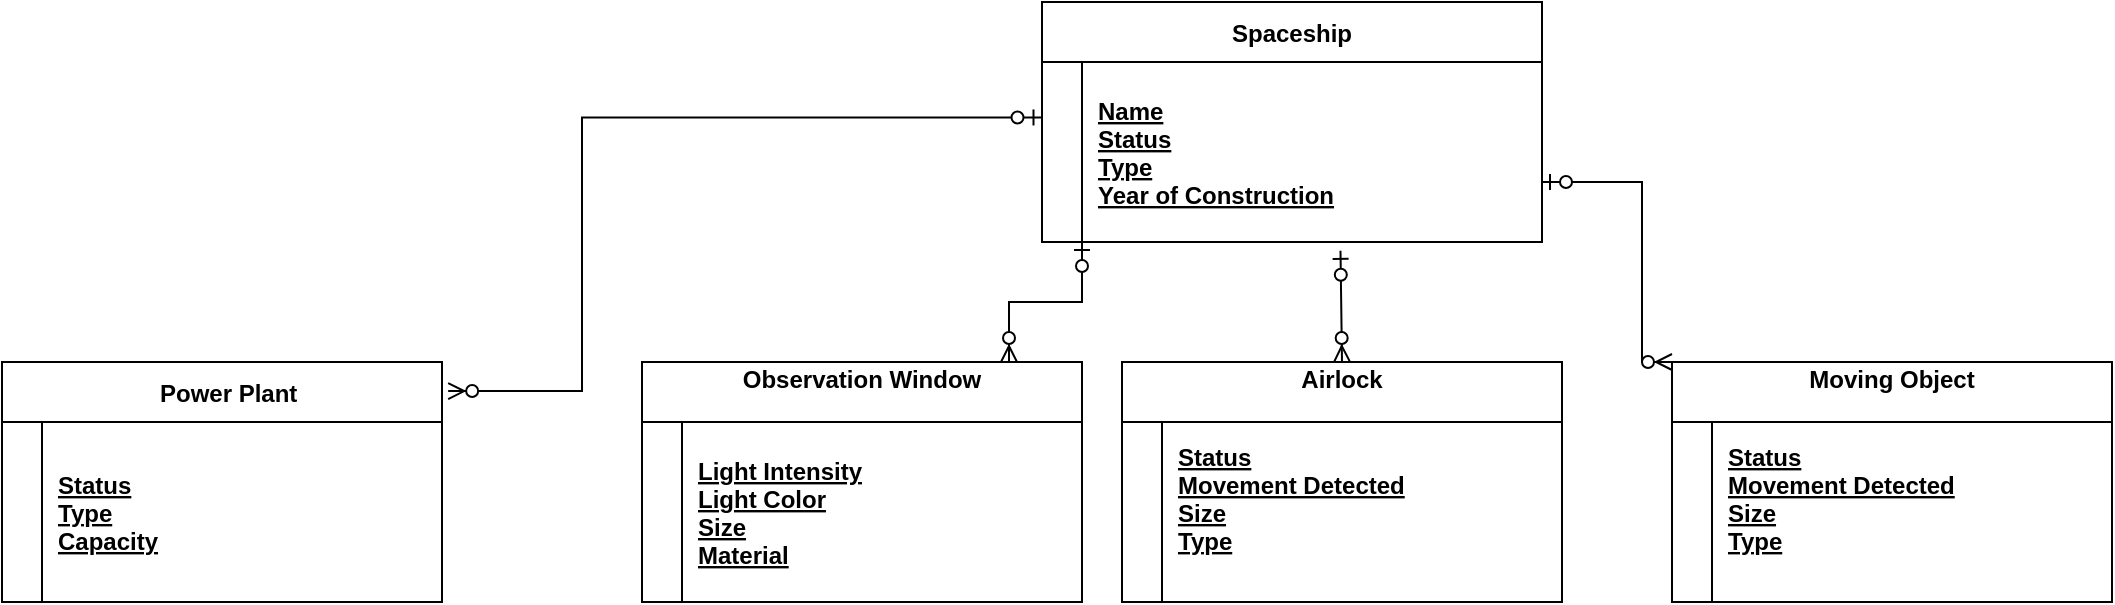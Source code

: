 <mxfile version="24.4.6" type="github">
  <diagram id="R2lEEEUBdFMjLlhIrx00" name="Page-1">
    <mxGraphModel dx="1403" dy="604" grid="1" gridSize="10" guides="1" tooltips="1" connect="1" arrows="1" fold="1" page="1" pageScale="1" pageWidth="850" pageHeight="1100" math="0" shadow="0" extFonts="Permanent Marker^https://fonts.googleapis.com/css?family=Permanent+Marker">
      <root>
        <mxCell id="0" />
        <mxCell id="1" parent="0" />
        <mxCell id="hKg0aUzROg1ArLavlpUu-1" value="Spaceship" style="shape=table;startSize=30;container=1;collapsible=1;childLayout=tableLayout;fixedRows=1;rowLines=0;fontStyle=1;align=center;resizeLast=1;" vertex="1" parent="1">
          <mxGeometry x="-110" y="20" width="250" height="120" as="geometry">
            <mxRectangle x="250" y="10" width="100" height="30" as="alternateBounds" />
          </mxGeometry>
        </mxCell>
        <mxCell id="hKg0aUzROg1ArLavlpUu-2" value="" style="shape=partialRectangle;collapsible=0;dropTarget=0;pointerEvents=0;fillColor=none;points=[[0,0.5],[1,0.5]];portConstraint=eastwest;top=0;left=0;right=0;bottom=1;" vertex="1" parent="hKg0aUzROg1ArLavlpUu-1">
          <mxGeometry y="30" width="250" height="90" as="geometry" />
        </mxCell>
        <mxCell id="hKg0aUzROg1ArLavlpUu-3" value="" style="shape=partialRectangle;overflow=hidden;connectable=0;fillColor=none;top=0;left=0;bottom=0;right=0;fontStyle=1;" vertex="1" parent="hKg0aUzROg1ArLavlpUu-2">
          <mxGeometry width="20" height="90" as="geometry">
            <mxRectangle width="20" height="90" as="alternateBounds" />
          </mxGeometry>
        </mxCell>
        <mxCell id="hKg0aUzROg1ArLavlpUu-4" value="Name&#xa;Status&#xa;Type&#xa;Year of Construction" style="shape=partialRectangle;overflow=hidden;connectable=0;fillColor=none;top=0;left=0;bottom=0;right=0;align=left;spacingLeft=6;fontStyle=5;" vertex="1" parent="hKg0aUzROg1ArLavlpUu-2">
          <mxGeometry x="20" width="230" height="90" as="geometry">
            <mxRectangle width="230" height="90" as="alternateBounds" />
          </mxGeometry>
        </mxCell>
        <mxCell id="hKg0aUzROg1ArLavlpUu-8" value="  Power Plant" style="shape=table;startSize=30;container=1;collapsible=1;childLayout=tableLayout;fixedRows=1;rowLines=0;fontStyle=1;align=center;resizeLast=1;" vertex="1" parent="1">
          <mxGeometry x="-630" y="200" width="220" height="120" as="geometry">
            <mxRectangle x="250" y="10" width="100" height="30" as="alternateBounds" />
          </mxGeometry>
        </mxCell>
        <mxCell id="hKg0aUzROg1ArLavlpUu-9" value="" style="shape=partialRectangle;collapsible=0;dropTarget=0;pointerEvents=0;fillColor=none;points=[[0,0.5],[1,0.5]];portConstraint=eastwest;top=0;left=0;right=0;bottom=1;" vertex="1" parent="hKg0aUzROg1ArLavlpUu-8">
          <mxGeometry y="30" width="220" height="90" as="geometry" />
        </mxCell>
        <mxCell id="hKg0aUzROg1ArLavlpUu-10" value="" style="shape=partialRectangle;overflow=hidden;connectable=0;fillColor=none;top=0;left=0;bottom=0;right=0;fontStyle=1;" vertex="1" parent="hKg0aUzROg1ArLavlpUu-9">
          <mxGeometry width="20" height="90" as="geometry">
            <mxRectangle width="20" height="90" as="alternateBounds" />
          </mxGeometry>
        </mxCell>
        <mxCell id="hKg0aUzROg1ArLavlpUu-11" value="Status&#xa;Type&#xa;Capacity" style="shape=partialRectangle;overflow=hidden;connectable=0;fillColor=none;top=0;left=0;bottom=0;right=0;align=left;spacingLeft=6;fontStyle=5;" vertex="1" parent="hKg0aUzROg1ArLavlpUu-9">
          <mxGeometry x="20" width="200" height="90" as="geometry">
            <mxRectangle width="200" height="90" as="alternateBounds" />
          </mxGeometry>
        </mxCell>
        <mxCell id="hKg0aUzROg1ArLavlpUu-19" value="" style="edgeStyle=elbowEdgeStyle;fontSize=12;html=1;endArrow=ERzeroToMany;startArrow=ERzeroToOne;rounded=0;entryX=1.014;entryY=0.121;entryDx=0;entryDy=0;entryPerimeter=0;exitX=-0.001;exitY=0.308;exitDx=0;exitDy=0;exitPerimeter=0;" edge="1" parent="1" source="hKg0aUzROg1ArLavlpUu-2" target="hKg0aUzROg1ArLavlpUu-8">
          <mxGeometry width="100" height="100" relative="1" as="geometry">
            <mxPoint x="-152.13" y="-2.29" as="sourcePoint" />
            <mxPoint x="-450" y="162.3" as="targetPoint" />
            <Array as="points">
              <mxPoint x="-340" y="140" />
            </Array>
          </mxGeometry>
        </mxCell>
        <mxCell id="hKg0aUzROg1ArLavlpUu-20" value="Observation Window&#xa;" style="shape=table;startSize=30;container=1;collapsible=1;childLayout=tableLayout;fixedRows=1;rowLines=0;fontStyle=1;align=center;resizeLast=1;" vertex="1" parent="1">
          <mxGeometry x="-310" y="200" width="220" height="120" as="geometry">
            <mxRectangle x="250" y="10" width="100" height="30" as="alternateBounds" />
          </mxGeometry>
        </mxCell>
        <mxCell id="hKg0aUzROg1ArLavlpUu-21" value="" style="shape=partialRectangle;collapsible=0;dropTarget=0;pointerEvents=0;fillColor=none;points=[[0,0.5],[1,0.5]];portConstraint=eastwest;top=0;left=0;right=0;bottom=1;" vertex="1" parent="hKg0aUzROg1ArLavlpUu-20">
          <mxGeometry y="30" width="220" height="90" as="geometry" />
        </mxCell>
        <mxCell id="hKg0aUzROg1ArLavlpUu-22" value="" style="shape=partialRectangle;overflow=hidden;connectable=0;fillColor=none;top=0;left=0;bottom=0;right=0;fontStyle=1;" vertex="1" parent="hKg0aUzROg1ArLavlpUu-21">
          <mxGeometry width="20" height="90" as="geometry">
            <mxRectangle width="20" height="90" as="alternateBounds" />
          </mxGeometry>
        </mxCell>
        <mxCell id="hKg0aUzROg1ArLavlpUu-23" value="Light Intensity&#xa;Light Color&#xa;Size&#xa;Material" style="shape=partialRectangle;overflow=hidden;connectable=0;fillColor=none;top=0;left=0;bottom=0;right=0;align=left;spacingLeft=6;fontStyle=5;" vertex="1" parent="hKg0aUzROg1ArLavlpUu-21">
          <mxGeometry x="20" width="200" height="90" as="geometry">
            <mxRectangle width="200" height="90" as="alternateBounds" />
          </mxGeometry>
        </mxCell>
        <mxCell id="hKg0aUzROg1ArLavlpUu-24" value="" style="edgeStyle=elbowEdgeStyle;fontSize=12;html=1;endArrow=ERzeroToMany;startArrow=ERzeroToOne;rounded=0;elbow=vertical;" edge="1" parent="1">
          <mxGeometry width="100" height="100" relative="1" as="geometry">
            <mxPoint x="-90" y="140" as="sourcePoint" />
            <mxPoint x="-126.5" y="200" as="targetPoint" />
          </mxGeometry>
        </mxCell>
        <mxCell id="hKg0aUzROg1ArLavlpUu-25" value="Airlock&#xa;" style="shape=table;startSize=30;container=1;collapsible=1;childLayout=tableLayout;fixedRows=1;rowLines=0;fontStyle=1;align=center;resizeLast=1;" vertex="1" parent="1">
          <mxGeometry x="-70" y="200" width="220" height="120" as="geometry">
            <mxRectangle x="250" y="10" width="100" height="30" as="alternateBounds" />
          </mxGeometry>
        </mxCell>
        <mxCell id="hKg0aUzROg1ArLavlpUu-26" value="" style="shape=partialRectangle;collapsible=0;dropTarget=0;pointerEvents=0;fillColor=none;points=[[0,0.5],[1,0.5]];portConstraint=eastwest;top=0;left=0;right=0;bottom=1;" vertex="1" parent="hKg0aUzROg1ArLavlpUu-25">
          <mxGeometry y="30" width="220" height="90" as="geometry" />
        </mxCell>
        <mxCell id="hKg0aUzROg1ArLavlpUu-27" value="" style="shape=partialRectangle;overflow=hidden;connectable=0;fillColor=none;top=0;left=0;bottom=0;right=0;fontStyle=1;" vertex="1" parent="hKg0aUzROg1ArLavlpUu-26">
          <mxGeometry width="20" height="90" as="geometry">
            <mxRectangle width="20" height="90" as="alternateBounds" />
          </mxGeometry>
        </mxCell>
        <mxCell id="hKg0aUzROg1ArLavlpUu-28" value="Status&#xa;Movement Detected&#xa;Size&#xa;Type&#xa;" style="shape=partialRectangle;overflow=hidden;connectable=0;fillColor=none;top=0;left=0;bottom=0;right=0;align=left;spacingLeft=6;fontStyle=5;" vertex="1" parent="hKg0aUzROg1ArLavlpUu-26">
          <mxGeometry x="20" width="200" height="90" as="geometry">
            <mxRectangle width="200" height="90" as="alternateBounds" />
          </mxGeometry>
        </mxCell>
        <mxCell id="hKg0aUzROg1ArLavlpUu-30" value="Moving Object&#xa;" style="shape=table;startSize=30;container=1;collapsible=1;childLayout=tableLayout;fixedRows=1;rowLines=0;fontStyle=1;align=center;resizeLast=1;" vertex="1" parent="1">
          <mxGeometry x="205" y="200" width="220" height="120" as="geometry">
            <mxRectangle x="250" y="10" width="100" height="30" as="alternateBounds" />
          </mxGeometry>
        </mxCell>
        <mxCell id="hKg0aUzROg1ArLavlpUu-31" value="" style="shape=partialRectangle;collapsible=0;dropTarget=0;pointerEvents=0;fillColor=none;points=[[0,0.5],[1,0.5]];portConstraint=eastwest;top=0;left=0;right=0;bottom=1;" vertex="1" parent="hKg0aUzROg1ArLavlpUu-30">
          <mxGeometry y="30" width="220" height="90" as="geometry" />
        </mxCell>
        <mxCell id="hKg0aUzROg1ArLavlpUu-32" value="" style="shape=partialRectangle;overflow=hidden;connectable=0;fillColor=none;top=0;left=0;bottom=0;right=0;fontStyle=1;" vertex="1" parent="hKg0aUzROg1ArLavlpUu-31">
          <mxGeometry width="20" height="90" as="geometry">
            <mxRectangle width="20" height="90" as="alternateBounds" />
          </mxGeometry>
        </mxCell>
        <mxCell id="hKg0aUzROg1ArLavlpUu-33" value="Status&#xa;Movement Detected&#xa;Size&#xa;Type&#xa;" style="shape=partialRectangle;overflow=hidden;connectable=0;fillColor=none;top=0;left=0;bottom=0;right=0;align=left;spacingLeft=6;fontStyle=5;" vertex="1" parent="hKg0aUzROg1ArLavlpUu-31">
          <mxGeometry x="20" width="200" height="90" as="geometry">
            <mxRectangle width="200" height="90" as="alternateBounds" />
          </mxGeometry>
        </mxCell>
        <mxCell id="hKg0aUzROg1ArLavlpUu-34" value="" style="fontSize=12;html=1;endArrow=ERzeroToMany;startArrow=ERzeroToOne;rounded=0;entryX=0.5;entryY=0;entryDx=0;entryDy=0;exitX=0.597;exitY=1.049;exitDx=0;exitDy=0;exitPerimeter=0;" edge="1" parent="1" source="hKg0aUzROg1ArLavlpUu-2" target="hKg0aUzROg1ArLavlpUu-25">
          <mxGeometry width="100" height="100" relative="1" as="geometry">
            <mxPoint x="10" y="150" as="sourcePoint" />
            <mxPoint x="-173" y="207" as="targetPoint" />
          </mxGeometry>
        </mxCell>
        <mxCell id="hKg0aUzROg1ArLavlpUu-35" value="" style="fontSize=12;html=1;endArrow=ERzeroToMany;startArrow=ERzeroToOne;rounded=0;entryX=0;entryY=0;entryDx=0;entryDy=0;edgeStyle=elbowEdgeStyle;" edge="1" parent="1" target="hKg0aUzROg1ArLavlpUu-30">
          <mxGeometry width="100" height="100" relative="1" as="geometry">
            <mxPoint x="140" y="110" as="sourcePoint" />
            <mxPoint x="50" y="210" as="targetPoint" />
            <Array as="points">
              <mxPoint x="190" y="150" />
            </Array>
          </mxGeometry>
        </mxCell>
      </root>
    </mxGraphModel>
  </diagram>
</mxfile>
